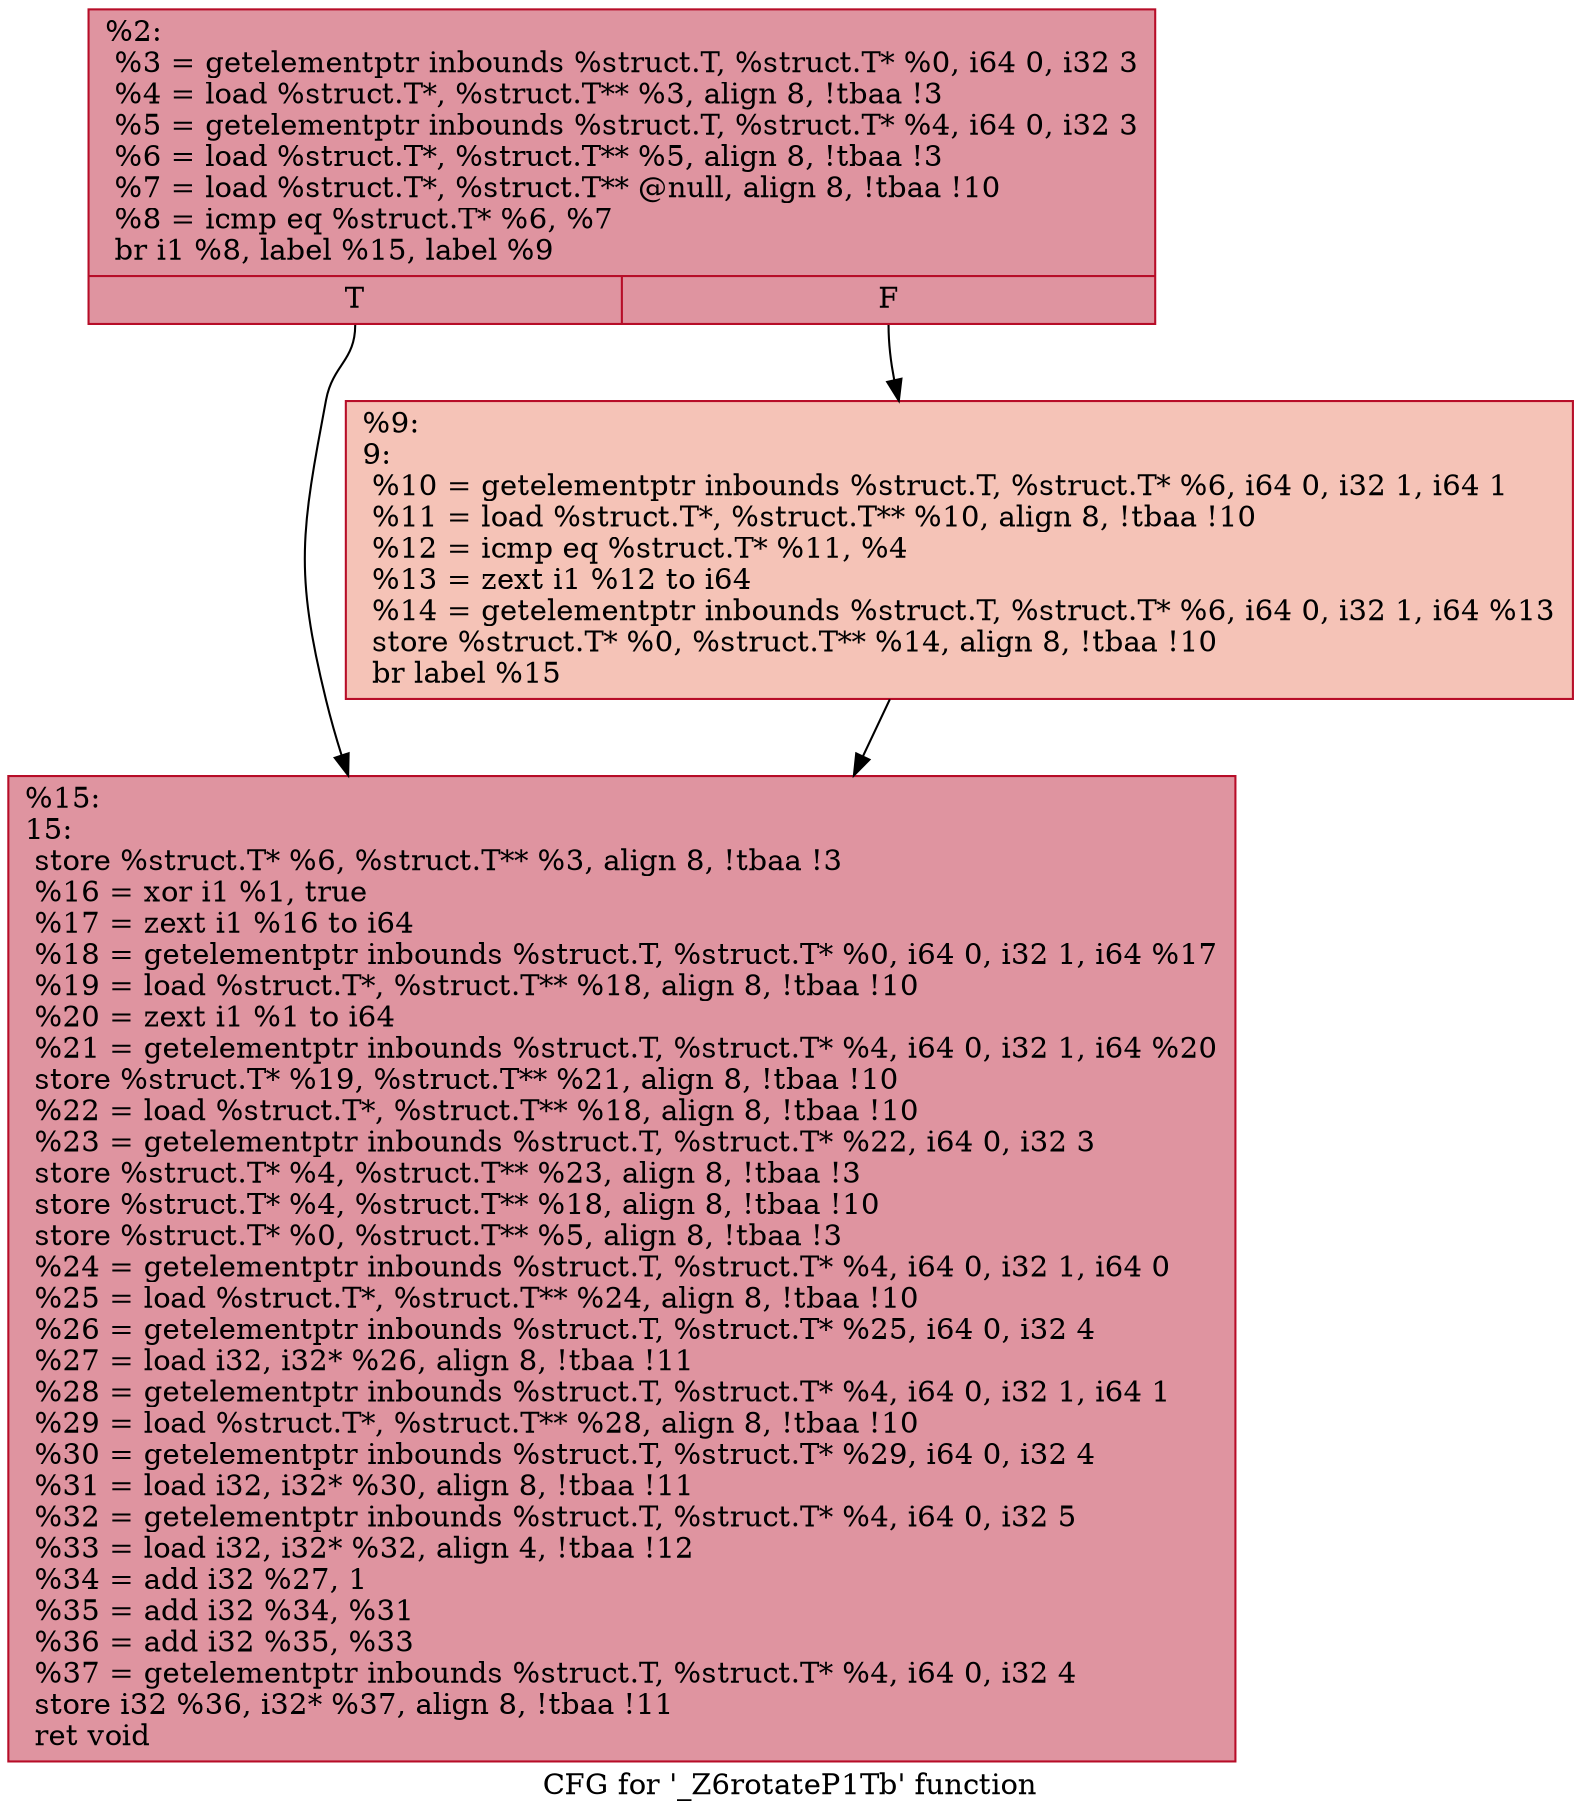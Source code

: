 digraph "CFG for '_Z6rotateP1Tb' function" {
	label="CFG for '_Z6rotateP1Tb' function";

	Node0x55a9889f4e40 [shape=record,color="#b70d28ff", style=filled, fillcolor="#b70d2870",label="{%2:\l  %3 = getelementptr inbounds %struct.T, %struct.T* %0, i64 0, i32 3\l  %4 = load %struct.T*, %struct.T** %3, align 8, !tbaa !3\l  %5 = getelementptr inbounds %struct.T, %struct.T* %4, i64 0, i32 3\l  %6 = load %struct.T*, %struct.T** %5, align 8, !tbaa !3\l  %7 = load %struct.T*, %struct.T** @null, align 8, !tbaa !10\l  %8 = icmp eq %struct.T* %6, %7\l  br i1 %8, label %15, label %9\l|{<s0>T|<s1>F}}"];
	Node0x55a9889f4e40:s0 -> Node0x55a9889f5640;
	Node0x55a9889f4e40:s1 -> Node0x55a9889f5950;
	Node0x55a9889f5950 [shape=record,color="#b70d28ff", style=filled, fillcolor="#e8765c70",label="{%9:\l9:                                                \l  %10 = getelementptr inbounds %struct.T, %struct.T* %6, i64 0, i32 1, i64 1\l  %11 = load %struct.T*, %struct.T** %10, align 8, !tbaa !10\l  %12 = icmp eq %struct.T* %11, %4\l  %13 = zext i1 %12 to i64\l  %14 = getelementptr inbounds %struct.T, %struct.T* %6, i64 0, i32 1, i64 %13\l  store %struct.T* %0, %struct.T** %14, align 8, !tbaa !10\l  br label %15\l}"];
	Node0x55a9889f5950 -> Node0x55a9889f5640;
	Node0x55a9889f5640 [shape=record,color="#b70d28ff", style=filled, fillcolor="#b70d2870",label="{%15:\l15:                                               \l  store %struct.T* %6, %struct.T** %3, align 8, !tbaa !3\l  %16 = xor i1 %1, true\l  %17 = zext i1 %16 to i64\l  %18 = getelementptr inbounds %struct.T, %struct.T* %0, i64 0, i32 1, i64 %17\l  %19 = load %struct.T*, %struct.T** %18, align 8, !tbaa !10\l  %20 = zext i1 %1 to i64\l  %21 = getelementptr inbounds %struct.T, %struct.T* %4, i64 0, i32 1, i64 %20\l  store %struct.T* %19, %struct.T** %21, align 8, !tbaa !10\l  %22 = load %struct.T*, %struct.T** %18, align 8, !tbaa !10\l  %23 = getelementptr inbounds %struct.T, %struct.T* %22, i64 0, i32 3\l  store %struct.T* %4, %struct.T** %23, align 8, !tbaa !3\l  store %struct.T* %4, %struct.T** %18, align 8, !tbaa !10\l  store %struct.T* %0, %struct.T** %5, align 8, !tbaa !3\l  %24 = getelementptr inbounds %struct.T, %struct.T* %4, i64 0, i32 1, i64 0\l  %25 = load %struct.T*, %struct.T** %24, align 8, !tbaa !10\l  %26 = getelementptr inbounds %struct.T, %struct.T* %25, i64 0, i32 4\l  %27 = load i32, i32* %26, align 8, !tbaa !11\l  %28 = getelementptr inbounds %struct.T, %struct.T* %4, i64 0, i32 1, i64 1\l  %29 = load %struct.T*, %struct.T** %28, align 8, !tbaa !10\l  %30 = getelementptr inbounds %struct.T, %struct.T* %29, i64 0, i32 4\l  %31 = load i32, i32* %30, align 8, !tbaa !11\l  %32 = getelementptr inbounds %struct.T, %struct.T* %4, i64 0, i32 5\l  %33 = load i32, i32* %32, align 4, !tbaa !12\l  %34 = add i32 %27, 1\l  %35 = add i32 %34, %31\l  %36 = add i32 %35, %33\l  %37 = getelementptr inbounds %struct.T, %struct.T* %4, i64 0, i32 4\l  store i32 %36, i32* %37, align 8, !tbaa !11\l  ret void\l}"];
}
